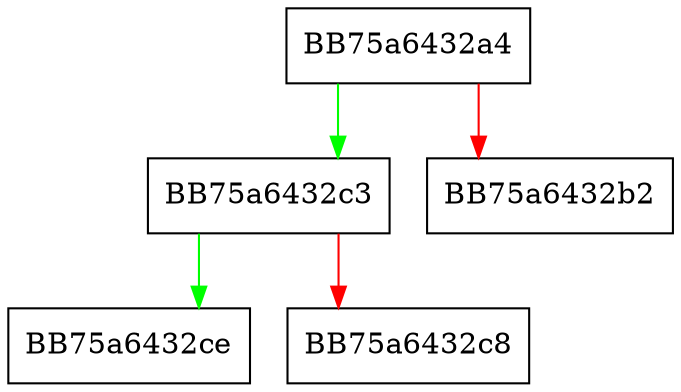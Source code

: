 digraph UtilRegAdjustValueImpl {
  node [shape="box"];
  graph [splines=ortho];
  BB75a6432a4 -> BB75a6432c3 [color="green"];
  BB75a6432a4 -> BB75a6432b2 [color="red"];
  BB75a6432c3 -> BB75a6432ce [color="green"];
  BB75a6432c3 -> BB75a6432c8 [color="red"];
}